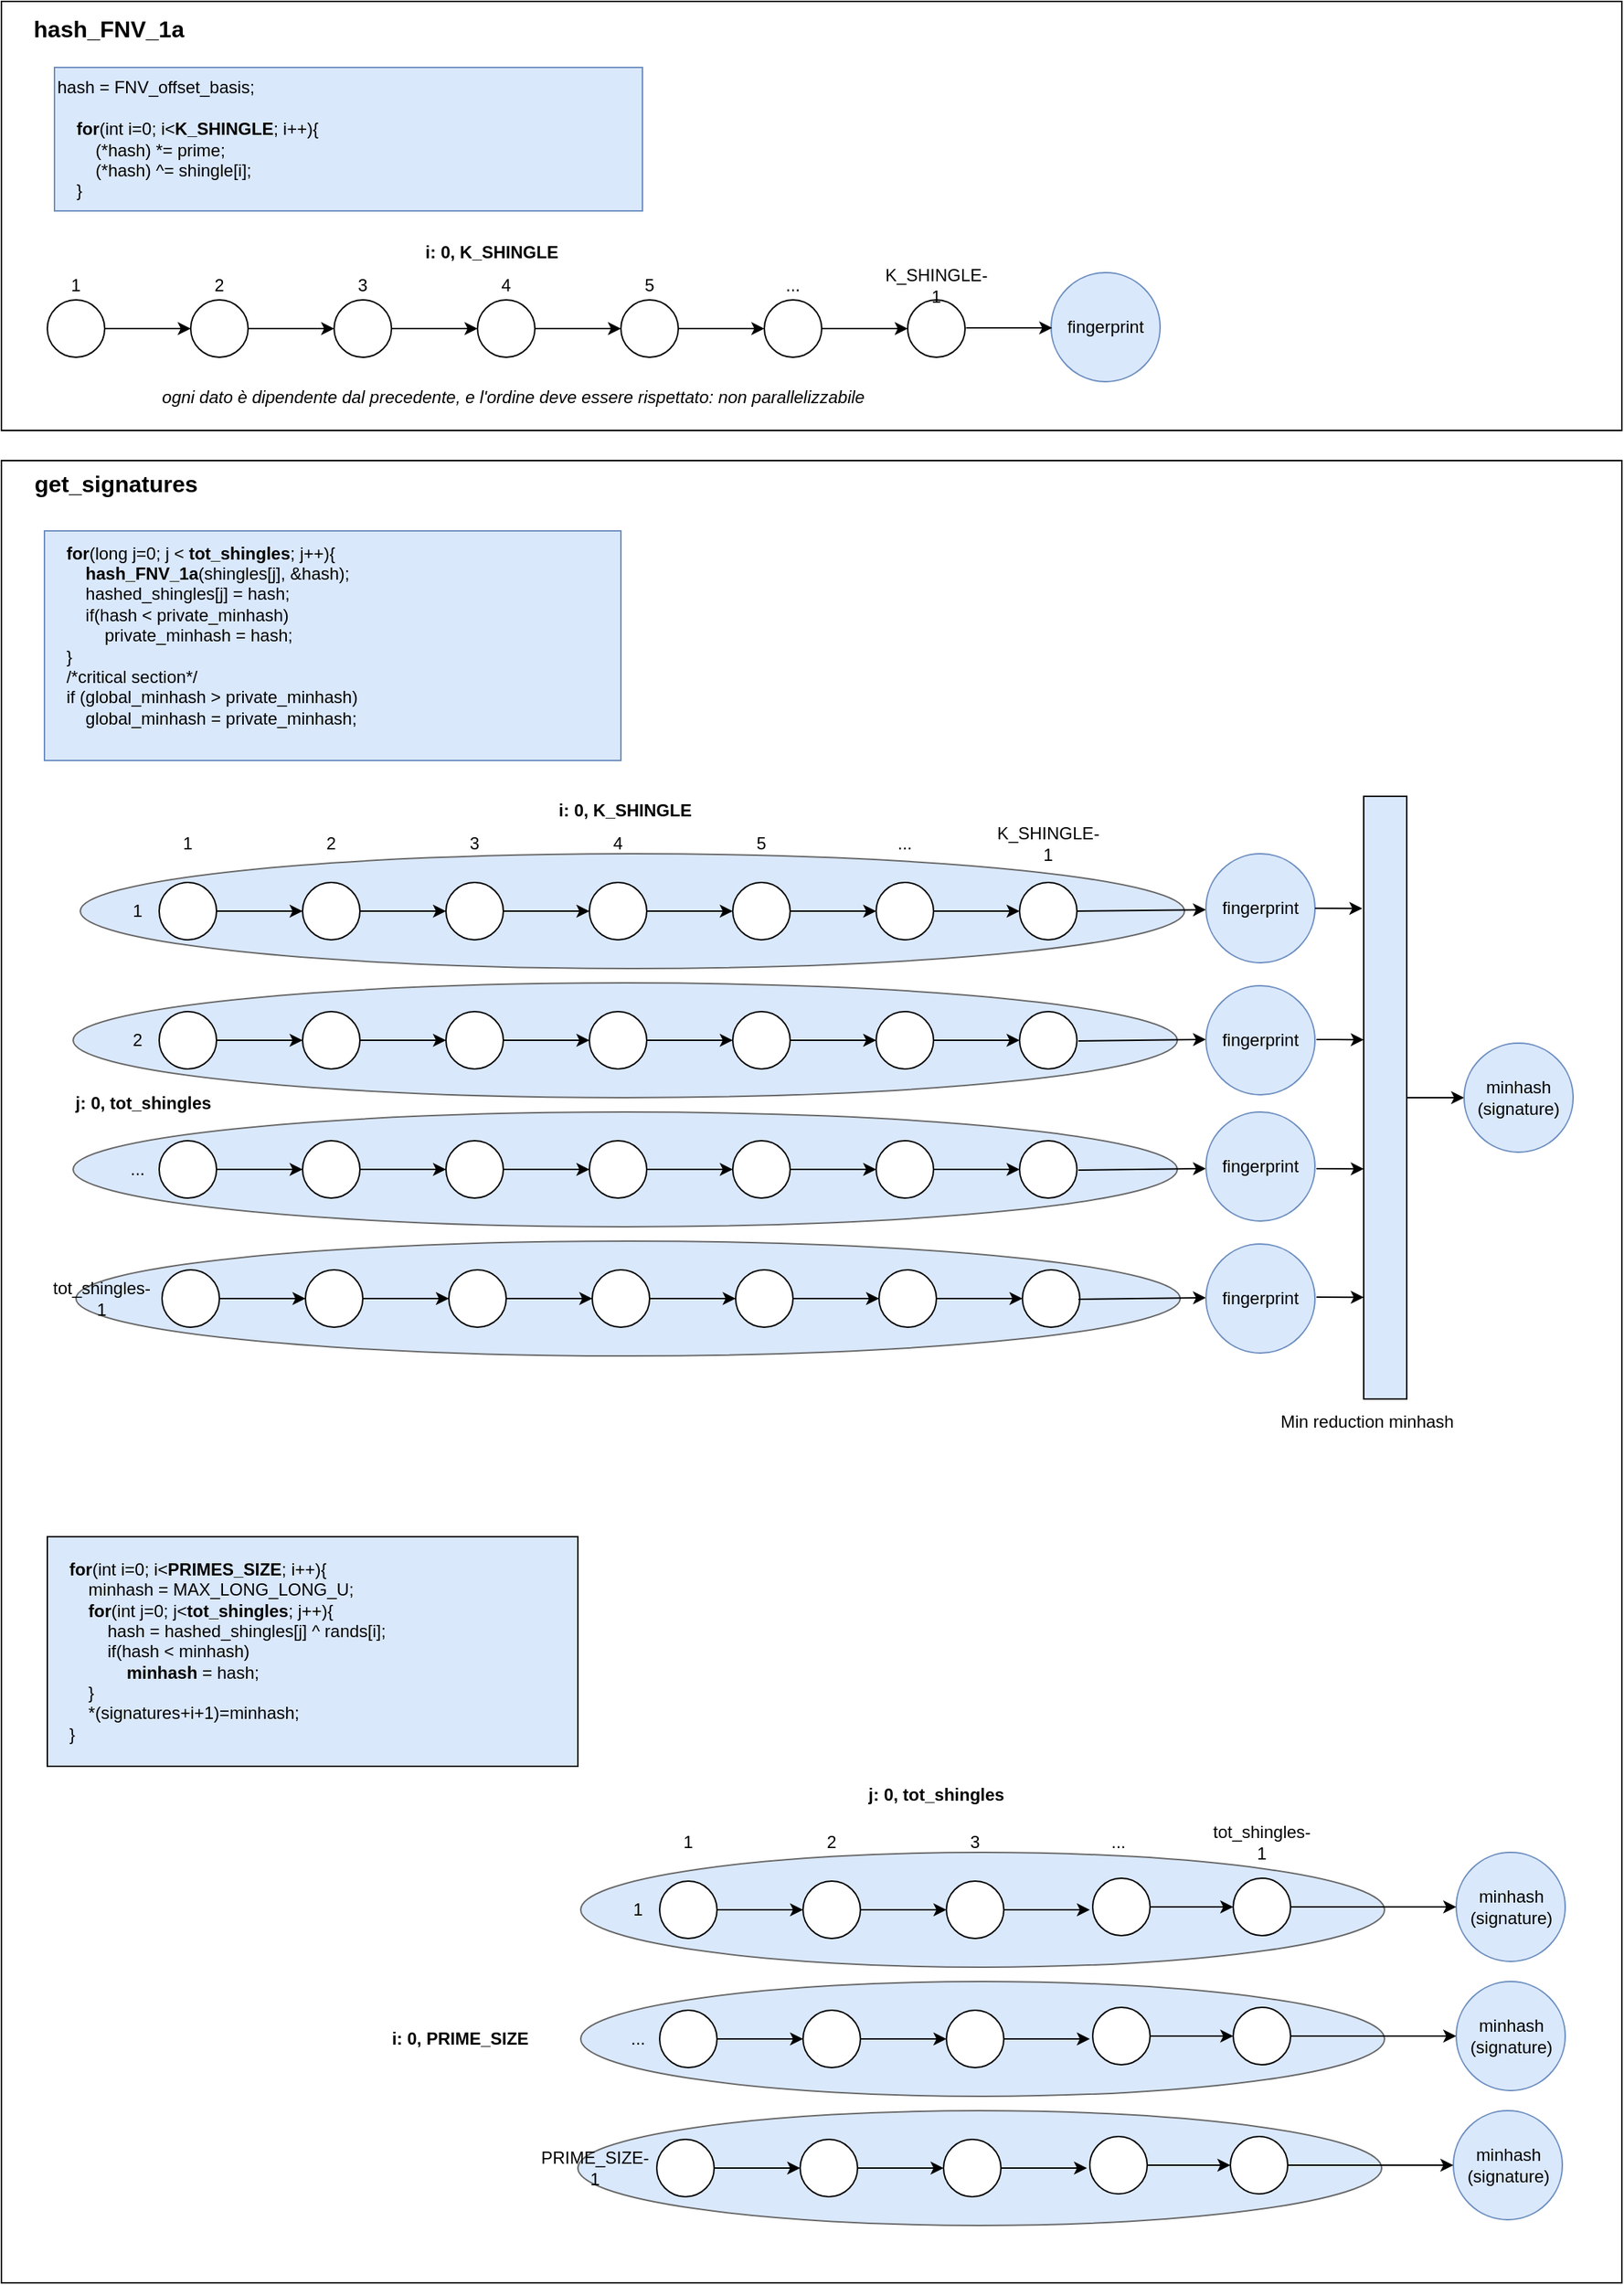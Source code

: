 <mxfile version="14.4.9" type="device"><diagram id="6B7_9XVgcYTmuRkZFwly" name="Page-1"><mxGraphModel dx="4063" dy="2884" grid="1" gridSize="10" guides="1" tooltips="1" connect="1" arrows="1" fold="1" page="1" pageScale="1" pageWidth="1169" pageHeight="827" math="0" shadow="0"><root><mxCell id="0"/><mxCell id="1" parent="0"/><mxCell id="zUakL1ykd0eLDqdjz8oe-7" value="" style="ellipse;whiteSpace=wrap;html=1;aspect=fixed;" parent="1" vertex="1"><mxGeometry x="292" y="-282" width="40" height="40" as="geometry"/></mxCell><mxCell id="zUakL1ykd0eLDqdjz8oe-8" value="" style="ellipse;whiteSpace=wrap;html=1;aspect=fixed;" parent="1" vertex="1"><mxGeometry x="192" y="-282" width="40" height="40" as="geometry"/></mxCell><mxCell id="zUakL1ykd0eLDqdjz8oe-9" value="" style="ellipse;whiteSpace=wrap;html=1;aspect=fixed;" parent="1" vertex="1"><mxGeometry x="92" y="-282" width="40" height="40" as="geometry"/></mxCell><mxCell id="zUakL1ykd0eLDqdjz8oe-11" value="" style="endArrow=classic;html=1;exitX=1;exitY=0.5;exitDx=0;exitDy=0;entryX=0;entryY=0.5;entryDx=0;entryDy=0;" parent="1" source="zUakL1ykd0eLDqdjz8oe-9" target="zUakL1ykd0eLDqdjz8oe-8" edge="1"><mxGeometry width="50" height="50" relative="1" as="geometry"><mxPoint x="482" y="-252" as="sourcePoint"/><mxPoint x="532" y="-302" as="targetPoint"/></mxGeometry></mxCell><mxCell id="zUakL1ykd0eLDqdjz8oe-12" value="" style="endArrow=classic;html=1;exitX=1;exitY=0.5;exitDx=0;exitDy=0;entryX=0;entryY=0.5;entryDx=0;entryDy=0;" parent="1" source="zUakL1ykd0eLDqdjz8oe-8" target="zUakL1ykd0eLDqdjz8oe-7" edge="1"><mxGeometry width="50" height="50" relative="1" as="geometry"><mxPoint x="482" y="-252" as="sourcePoint"/><mxPoint x="532" y="-302" as="targetPoint"/></mxGeometry></mxCell><mxCell id="zUakL1ykd0eLDqdjz8oe-13" value="" style="ellipse;whiteSpace=wrap;html=1;aspect=fixed;" parent="1" vertex="1"><mxGeometry x="492" y="-282" width="40" height="40" as="geometry"/></mxCell><mxCell id="zUakL1ykd0eLDqdjz8oe-14" value="" style="ellipse;whiteSpace=wrap;html=1;aspect=fixed;" parent="1" vertex="1"><mxGeometry x="392" y="-282" width="40" height="40" as="geometry"/></mxCell><mxCell id="zUakL1ykd0eLDqdjz8oe-15" value="" style="endArrow=classic;html=1;exitX=1;exitY=0.5;exitDx=0;exitDy=0;entryX=0;entryY=0.5;entryDx=0;entryDy=0;" parent="1" target="zUakL1ykd0eLDqdjz8oe-14" edge="1"><mxGeometry width="50" height="50" relative="1" as="geometry"><mxPoint x="332" y="-262" as="sourcePoint"/><mxPoint x="732" y="-302" as="targetPoint"/></mxGeometry></mxCell><mxCell id="zUakL1ykd0eLDqdjz8oe-16" value="" style="endArrow=classic;html=1;exitX=1;exitY=0.5;exitDx=0;exitDy=0;entryX=0;entryY=0.5;entryDx=0;entryDy=0;" parent="1" source="zUakL1ykd0eLDqdjz8oe-14" target="zUakL1ykd0eLDqdjz8oe-13" edge="1"><mxGeometry width="50" height="50" relative="1" as="geometry"><mxPoint x="682" y="-252" as="sourcePoint"/><mxPoint x="732" y="-302" as="targetPoint"/></mxGeometry></mxCell><mxCell id="zUakL1ykd0eLDqdjz8oe-17" value="" style="ellipse;whiteSpace=wrap;html=1;aspect=fixed;" parent="1" vertex="1"><mxGeometry x="692" y="-282" width="40" height="40" as="geometry"/></mxCell><mxCell id="zUakL1ykd0eLDqdjz8oe-18" value="" style="ellipse;whiteSpace=wrap;html=1;aspect=fixed;" parent="1" vertex="1"><mxGeometry x="592" y="-282" width="40" height="40" as="geometry"/></mxCell><mxCell id="zUakL1ykd0eLDqdjz8oe-19" value="" style="endArrow=classic;html=1;exitX=1;exitY=0.5;exitDx=0;exitDy=0;entryX=0;entryY=0.5;entryDx=0;entryDy=0;" parent="1" target="zUakL1ykd0eLDqdjz8oe-18" edge="1"><mxGeometry width="50" height="50" relative="1" as="geometry"><mxPoint x="532" y="-262" as="sourcePoint"/><mxPoint x="932" y="-302" as="targetPoint"/></mxGeometry></mxCell><mxCell id="zUakL1ykd0eLDqdjz8oe-20" value="" style="endArrow=classic;html=1;exitX=1;exitY=0.5;exitDx=0;exitDy=0;entryX=0;entryY=0.5;entryDx=0;entryDy=0;" parent="1" source="zUakL1ykd0eLDqdjz8oe-18" target="zUakL1ykd0eLDqdjz8oe-17" edge="1"><mxGeometry width="50" height="50" relative="1" as="geometry"><mxPoint x="882" y="-252" as="sourcePoint"/><mxPoint x="932" y="-302" as="targetPoint"/></mxGeometry></mxCell><mxCell id="zUakL1ykd0eLDqdjz8oe-21" value="i: 0, K_SHINGLE" style="text;html=1;strokeColor=none;fillColor=none;align=center;verticalAlign=middle;whiteSpace=wrap;rounded=0;fontStyle=1" parent="1" vertex="1"><mxGeometry x="312" y="-325" width="180" height="20" as="geometry"/></mxCell><mxCell id="zUakL1ykd0eLDqdjz8oe-22" value="1" style="text;html=1;strokeColor=none;fillColor=none;align=center;verticalAlign=middle;whiteSpace=wrap;rounded=0;" parent="1" vertex="1"><mxGeometry x="92" y="-302" width="40" height="20" as="geometry"/></mxCell><mxCell id="zUakL1ykd0eLDqdjz8oe-24" value="2" style="text;html=1;strokeColor=none;fillColor=none;align=center;verticalAlign=middle;whiteSpace=wrap;rounded=0;" parent="1" vertex="1"><mxGeometry x="192" y="-302" width="40" height="20" as="geometry"/></mxCell><mxCell id="zUakL1ykd0eLDqdjz8oe-25" value="3" style="text;html=1;strokeColor=none;fillColor=none;align=center;verticalAlign=middle;whiteSpace=wrap;rounded=0;" parent="1" vertex="1"><mxGeometry x="292" y="-302" width="40" height="20" as="geometry"/></mxCell><mxCell id="zUakL1ykd0eLDqdjz8oe-26" value="4" style="text;html=1;strokeColor=none;fillColor=none;align=center;verticalAlign=middle;whiteSpace=wrap;rounded=0;" parent="1" vertex="1"><mxGeometry x="392" y="-302" width="40" height="20" as="geometry"/></mxCell><mxCell id="zUakL1ykd0eLDqdjz8oe-27" value="5" style="text;html=1;strokeColor=none;fillColor=none;align=center;verticalAlign=middle;whiteSpace=wrap;rounded=0;" parent="1" vertex="1"><mxGeometry x="492" y="-302" width="40" height="20" as="geometry"/></mxCell><mxCell id="zUakL1ykd0eLDqdjz8oe-28" value="..." style="text;html=1;strokeColor=none;fillColor=none;align=center;verticalAlign=middle;whiteSpace=wrap;rounded=0;" parent="1" vertex="1"><mxGeometry x="592" y="-302" width="40" height="20" as="geometry"/></mxCell><mxCell id="zUakL1ykd0eLDqdjz8oe-29" value="K_SHINGLE-1" style="text;html=1;strokeColor=none;fillColor=none;align=center;verticalAlign=middle;whiteSpace=wrap;rounded=0;" parent="1" vertex="1"><mxGeometry x="692" y="-302" width="40" height="20" as="geometry"/></mxCell><mxCell id="zUakL1ykd0eLDqdjz8oe-31" value="&lt;font style=&quot;font-size: 16px;&quot;&gt;&lt;b style=&quot;font-size: 16px;&quot;&gt;hash_FNV_1a&lt;/b&gt;&lt;/font&gt;" style="text;html=1;strokeColor=none;fillColor=none;align=center;verticalAlign=middle;whiteSpace=wrap;rounded=0;fontSize=16;" parent="1" vertex="1"><mxGeometry x="115" y="-481" width="40" height="20" as="geometry"/></mxCell><mxCell id="zUakL1ykd0eLDqdjz8oe-32" value="&lt;div align=&quot;left&quot;&gt;hash = FNV_offset_basis;&lt;br&gt;&lt;/div&gt;&lt;div align=&quot;left&quot;&gt;&lt;br&gt;&lt;/div&gt;&lt;div align=&quot;left&quot;&gt;&amp;nbsp;&amp;nbsp;&amp;nbsp; &lt;b&gt;for&lt;/b&gt;(int i=0; i&amp;lt;&lt;b&gt;K_SHINGLE&lt;/b&gt;; i++){&lt;br&gt;&amp;nbsp;&amp;nbsp;&amp;nbsp;&amp;nbsp;&amp;nbsp;&amp;nbsp;&amp;nbsp; (*hash) *= prime;&lt;br&gt;&amp;nbsp;&amp;nbsp;&amp;nbsp;&amp;nbsp;&amp;nbsp;&amp;nbsp;&amp;nbsp; (*hash) ^= shingle[i];&lt;br&gt;&amp;nbsp;&amp;nbsp;&amp;nbsp; }&lt;/div&gt;" style="rounded=0;whiteSpace=wrap;html=1;align=left;fillColor=#dae8fc;strokeColor=#6c8ebf;" parent="1" vertex="1"><mxGeometry x="97" y="-444" width="410" height="100" as="geometry"/></mxCell><mxCell id="zUakL1ykd0eLDqdjz8oe-35" value="&lt;i&gt;ogni dato è dipendente dal precedente, e l'ordine deve essere rispettato: non parallelizzabile&lt;/i&gt;" style="text;html=1;strokeColor=none;fillColor=none;align=center;verticalAlign=middle;whiteSpace=wrap;rounded=0;" parent="1" vertex="1"><mxGeometry x="102" y="-224" width="630" height="20" as="geometry"/></mxCell><mxCell id="zUakL1ykd0eLDqdjz8oe-36" value="&lt;div&gt;&amp;nbsp;&amp;nbsp;&amp;nbsp; &lt;b&gt;for&lt;/b&gt;(long j=0; j &amp;lt; &lt;b&gt;tot_shingles&lt;/b&gt;; j++){&lt;br&gt;&amp;nbsp;&amp;nbsp;&amp;nbsp;&amp;nbsp;&amp;nbsp;&amp;nbsp;&amp;nbsp; &lt;b&gt;hash_FNV_1a&lt;/b&gt;(shingles[j], &amp;amp;hash);&lt;br&gt;&amp;nbsp;&amp;nbsp;&amp;nbsp;&amp;nbsp;&amp;nbsp;&amp;nbsp;&amp;nbsp; hashed_shingles[j] = hash;&lt;br&gt;&amp;nbsp;&amp;nbsp;&amp;nbsp;&amp;nbsp;&amp;nbsp;&amp;nbsp;&amp;nbsp; if(hash &amp;lt; private_minhash)&lt;br&gt;&amp;nbsp;&amp;nbsp;&amp;nbsp;&amp;nbsp;&amp;nbsp;&amp;nbsp;&amp;nbsp;&amp;nbsp;&amp;nbsp;&amp;nbsp;&amp;nbsp; private_minhash = hash;&lt;br&gt;&amp;nbsp;&amp;nbsp;&amp;nbsp; }&lt;br&gt;&amp;nbsp;&amp;nbsp;&amp;nbsp; /*critical section*/&lt;br&gt;&lt;/div&gt;&lt;div&gt;&amp;nbsp;&amp;nbsp;&amp;nbsp; if (global_minhash &amp;gt; private_minhash)&lt;br&gt;&amp;nbsp;&amp;nbsp;&amp;nbsp;&amp;nbsp;&amp;nbsp;&amp;nbsp;&amp;nbsp; global_minhash = private_minhash;&lt;/div&gt;&lt;div&gt;&lt;br&gt;&lt;/div&gt;" style="rounded=0;whiteSpace=wrap;html=1;align=left;fillColor=#dae8fc;strokeColor=#6c8ebf;" parent="1" vertex="1"><mxGeometry x="90" y="-121" width="402" height="160" as="geometry"/></mxCell><mxCell id="zUakL1ykd0eLDqdjz8oe-50" value="i: 0, K_SHINGLE" style="text;html=1;strokeColor=none;fillColor=none;align=center;verticalAlign=middle;whiteSpace=wrap;rounded=0;fontStyle=1" parent="1" vertex="1"><mxGeometry x="405" y="64" width="180" height="20" as="geometry"/></mxCell><mxCell id="zUakL1ykd0eLDqdjz8oe-51" value="1" style="text;html=1;strokeColor=none;fillColor=none;align=center;verticalAlign=middle;whiteSpace=wrap;rounded=0;" parent="1" vertex="1"><mxGeometry x="170" y="87" width="40" height="20" as="geometry"/></mxCell><mxCell id="zUakL1ykd0eLDqdjz8oe-52" value="2" style="text;html=1;strokeColor=none;fillColor=none;align=center;verticalAlign=middle;whiteSpace=wrap;rounded=0;" parent="1" vertex="1"><mxGeometry x="270" y="87" width="40" height="20" as="geometry"/></mxCell><mxCell id="zUakL1ykd0eLDqdjz8oe-53" value="3" style="text;html=1;strokeColor=none;fillColor=none;align=center;verticalAlign=middle;whiteSpace=wrap;rounded=0;" parent="1" vertex="1"><mxGeometry x="370" y="87" width="40" height="20" as="geometry"/></mxCell><mxCell id="zUakL1ykd0eLDqdjz8oe-54" value="4" style="text;html=1;strokeColor=none;fillColor=none;align=center;verticalAlign=middle;whiteSpace=wrap;rounded=0;" parent="1" vertex="1"><mxGeometry x="470" y="87" width="40" height="20" as="geometry"/></mxCell><mxCell id="zUakL1ykd0eLDqdjz8oe-55" value="5" style="text;html=1;strokeColor=none;fillColor=none;align=center;verticalAlign=middle;whiteSpace=wrap;rounded=0;" parent="1" vertex="1"><mxGeometry x="570" y="87" width="40" height="20" as="geometry"/></mxCell><mxCell id="zUakL1ykd0eLDqdjz8oe-56" value="..." style="text;html=1;strokeColor=none;fillColor=none;align=center;verticalAlign=middle;whiteSpace=wrap;rounded=0;" parent="1" vertex="1"><mxGeometry x="670" y="87" width="40" height="20" as="geometry"/></mxCell><mxCell id="zUakL1ykd0eLDqdjz8oe-57" value="K_SHINGLE-1" style="text;html=1;strokeColor=none;fillColor=none;align=center;verticalAlign=middle;whiteSpace=wrap;rounded=0;" parent="1" vertex="1"><mxGeometry x="770" y="87" width="40" height="20" as="geometry"/></mxCell><mxCell id="zUakL1ykd0eLDqdjz8oe-103" value="" style="ellipse;whiteSpace=wrap;html=1;align=left;strokeColor=#666666;fontColor=#333333;fillColor=#DAE8FC;" parent="1" vertex="1"><mxGeometry x="110" y="194" width="770" height="80" as="geometry"/></mxCell><mxCell id="zUakL1ykd0eLDqdjz8oe-104" value="2" style="text;html=1;strokeColor=none;fillColor=none;align=center;verticalAlign=middle;whiteSpace=wrap;rounded=0;" parent="1" vertex="1"><mxGeometry x="135" y="224" width="40" height="20" as="geometry"/></mxCell><mxCell id="zUakL1ykd0eLDqdjz8oe-105" value="" style="ellipse;whiteSpace=wrap;html=1;aspect=fixed;" parent="1" vertex="1"><mxGeometry x="370" y="214" width="40" height="40" as="geometry"/></mxCell><mxCell id="zUakL1ykd0eLDqdjz8oe-106" value="" style="ellipse;whiteSpace=wrap;html=1;aspect=fixed;" parent="1" vertex="1"><mxGeometry x="270" y="214" width="40" height="40" as="geometry"/></mxCell><mxCell id="zUakL1ykd0eLDqdjz8oe-107" value="" style="ellipse;whiteSpace=wrap;html=1;aspect=fixed;" parent="1" vertex="1"><mxGeometry x="170" y="214" width="40" height="40" as="geometry"/></mxCell><mxCell id="zUakL1ykd0eLDqdjz8oe-108" value="" style="endArrow=classic;html=1;exitX=1;exitY=0.5;exitDx=0;exitDy=0;entryX=0;entryY=0.5;entryDx=0;entryDy=0;" parent="1" source="zUakL1ykd0eLDqdjz8oe-107" target="zUakL1ykd0eLDqdjz8oe-106" edge="1"><mxGeometry width="50" height="50" relative="1" as="geometry"><mxPoint x="560" y="244" as="sourcePoint"/><mxPoint x="610" y="194" as="targetPoint"/></mxGeometry></mxCell><mxCell id="zUakL1ykd0eLDqdjz8oe-109" value="" style="endArrow=classic;html=1;exitX=1;exitY=0.5;exitDx=0;exitDy=0;entryX=0;entryY=0.5;entryDx=0;entryDy=0;" parent="1" source="zUakL1ykd0eLDqdjz8oe-106" target="zUakL1ykd0eLDqdjz8oe-105" edge="1"><mxGeometry width="50" height="50" relative="1" as="geometry"><mxPoint x="560" y="244" as="sourcePoint"/><mxPoint x="610" y="194" as="targetPoint"/></mxGeometry></mxCell><mxCell id="zUakL1ykd0eLDqdjz8oe-110" value="" style="ellipse;whiteSpace=wrap;html=1;aspect=fixed;" parent="1" vertex="1"><mxGeometry x="570" y="214" width="40" height="40" as="geometry"/></mxCell><mxCell id="zUakL1ykd0eLDqdjz8oe-111" value="" style="ellipse;whiteSpace=wrap;html=1;aspect=fixed;" parent="1" vertex="1"><mxGeometry x="470" y="214" width="40" height="40" as="geometry"/></mxCell><mxCell id="zUakL1ykd0eLDqdjz8oe-112" value="" style="endArrow=classic;html=1;exitX=1;exitY=0.5;exitDx=0;exitDy=0;entryX=0;entryY=0.5;entryDx=0;entryDy=0;" parent="1" target="zUakL1ykd0eLDqdjz8oe-111" edge="1"><mxGeometry width="50" height="50" relative="1" as="geometry"><mxPoint x="410" y="234" as="sourcePoint"/><mxPoint x="810" y="194" as="targetPoint"/></mxGeometry></mxCell><mxCell id="zUakL1ykd0eLDqdjz8oe-113" value="" style="endArrow=classic;html=1;exitX=1;exitY=0.5;exitDx=0;exitDy=0;entryX=0;entryY=0.5;entryDx=0;entryDy=0;" parent="1" source="zUakL1ykd0eLDqdjz8oe-111" target="zUakL1ykd0eLDqdjz8oe-110" edge="1"><mxGeometry width="50" height="50" relative="1" as="geometry"><mxPoint x="760" y="244" as="sourcePoint"/><mxPoint x="810" y="194" as="targetPoint"/></mxGeometry></mxCell><mxCell id="zUakL1ykd0eLDqdjz8oe-114" value="" style="ellipse;whiteSpace=wrap;html=1;aspect=fixed;" parent="1" vertex="1"><mxGeometry x="770" y="214" width="40" height="40" as="geometry"/></mxCell><mxCell id="zUakL1ykd0eLDqdjz8oe-115" value="" style="ellipse;whiteSpace=wrap;html=1;aspect=fixed;" parent="1" vertex="1"><mxGeometry x="670" y="214" width="40" height="40" as="geometry"/></mxCell><mxCell id="zUakL1ykd0eLDqdjz8oe-116" value="" style="endArrow=classic;html=1;exitX=1;exitY=0.5;exitDx=0;exitDy=0;entryX=0;entryY=0.5;entryDx=0;entryDy=0;" parent="1" target="zUakL1ykd0eLDqdjz8oe-115" edge="1"><mxGeometry width="50" height="50" relative="1" as="geometry"><mxPoint x="610" y="234" as="sourcePoint"/><mxPoint x="1010" y="194" as="targetPoint"/></mxGeometry></mxCell><mxCell id="zUakL1ykd0eLDqdjz8oe-117" value="" style="endArrow=classic;html=1;exitX=1;exitY=0.5;exitDx=0;exitDy=0;entryX=0;entryY=0.5;entryDx=0;entryDy=0;" parent="1" source="zUakL1ykd0eLDqdjz8oe-115" target="zUakL1ykd0eLDqdjz8oe-114" edge="1"><mxGeometry width="50" height="50" relative="1" as="geometry"><mxPoint x="960" y="244" as="sourcePoint"/><mxPoint x="1010" y="194" as="targetPoint"/></mxGeometry></mxCell><mxCell id="zUakL1ykd0eLDqdjz8oe-118" value="" style="ellipse;whiteSpace=wrap;html=1;align=left;strokeColor=#666666;fontColor=#333333;fillColor=#DAE8FC;" parent="1" vertex="1"><mxGeometry x="115" y="104" width="770" height="80" as="geometry"/></mxCell><mxCell id="zUakL1ykd0eLDqdjz8oe-119" value="1" style="text;html=1;strokeColor=none;fillColor=none;align=center;verticalAlign=middle;whiteSpace=wrap;rounded=0;" parent="1" vertex="1"><mxGeometry x="135" y="134" width="40" height="20" as="geometry"/></mxCell><mxCell id="zUakL1ykd0eLDqdjz8oe-120" value="" style="ellipse;whiteSpace=wrap;html=1;aspect=fixed;" parent="1" vertex="1"><mxGeometry x="370" y="124" width="40" height="40" as="geometry"/></mxCell><mxCell id="zUakL1ykd0eLDqdjz8oe-121" value="" style="ellipse;whiteSpace=wrap;html=1;aspect=fixed;" parent="1" vertex="1"><mxGeometry x="270" y="124" width="40" height="40" as="geometry"/></mxCell><mxCell id="zUakL1ykd0eLDqdjz8oe-122" value="" style="ellipse;whiteSpace=wrap;html=1;aspect=fixed;" parent="1" vertex="1"><mxGeometry x="170" y="124" width="40" height="40" as="geometry"/></mxCell><mxCell id="zUakL1ykd0eLDqdjz8oe-123" value="" style="endArrow=classic;html=1;exitX=1;exitY=0.5;exitDx=0;exitDy=0;entryX=0;entryY=0.5;entryDx=0;entryDy=0;" parent="1" source="zUakL1ykd0eLDqdjz8oe-122" target="zUakL1ykd0eLDqdjz8oe-121" edge="1"><mxGeometry width="50" height="50" relative="1" as="geometry"><mxPoint x="560" y="154" as="sourcePoint"/><mxPoint x="610" y="104" as="targetPoint"/></mxGeometry></mxCell><mxCell id="zUakL1ykd0eLDqdjz8oe-124" value="" style="endArrow=classic;html=1;exitX=1;exitY=0.5;exitDx=0;exitDy=0;entryX=0;entryY=0.5;entryDx=0;entryDy=0;" parent="1" source="zUakL1ykd0eLDqdjz8oe-121" target="zUakL1ykd0eLDqdjz8oe-120" edge="1"><mxGeometry width="50" height="50" relative="1" as="geometry"><mxPoint x="560" y="154" as="sourcePoint"/><mxPoint x="610" y="104" as="targetPoint"/></mxGeometry></mxCell><mxCell id="zUakL1ykd0eLDqdjz8oe-125" value="" style="ellipse;whiteSpace=wrap;html=1;aspect=fixed;" parent="1" vertex="1"><mxGeometry x="570" y="124" width="40" height="40" as="geometry"/></mxCell><mxCell id="zUakL1ykd0eLDqdjz8oe-126" value="" style="ellipse;whiteSpace=wrap;html=1;aspect=fixed;" parent="1" vertex="1"><mxGeometry x="470" y="124" width="40" height="40" as="geometry"/></mxCell><mxCell id="zUakL1ykd0eLDqdjz8oe-127" value="" style="endArrow=classic;html=1;exitX=1;exitY=0.5;exitDx=0;exitDy=0;entryX=0;entryY=0.5;entryDx=0;entryDy=0;" parent="1" target="zUakL1ykd0eLDqdjz8oe-126" edge="1"><mxGeometry width="50" height="50" relative="1" as="geometry"><mxPoint x="410" y="144" as="sourcePoint"/><mxPoint x="810" y="104" as="targetPoint"/></mxGeometry></mxCell><mxCell id="zUakL1ykd0eLDqdjz8oe-128" value="" style="endArrow=classic;html=1;exitX=1;exitY=0.5;exitDx=0;exitDy=0;entryX=0;entryY=0.5;entryDx=0;entryDy=0;" parent="1" source="zUakL1ykd0eLDqdjz8oe-126" target="zUakL1ykd0eLDqdjz8oe-125" edge="1"><mxGeometry width="50" height="50" relative="1" as="geometry"><mxPoint x="760" y="154" as="sourcePoint"/><mxPoint x="810" y="104" as="targetPoint"/></mxGeometry></mxCell><mxCell id="zUakL1ykd0eLDqdjz8oe-129" value="" style="ellipse;whiteSpace=wrap;html=1;aspect=fixed;" parent="1" vertex="1"><mxGeometry x="770" y="124" width="40" height="40" as="geometry"/></mxCell><mxCell id="zUakL1ykd0eLDqdjz8oe-130" value="" style="ellipse;whiteSpace=wrap;html=1;aspect=fixed;" parent="1" vertex="1"><mxGeometry x="670" y="124" width="40" height="40" as="geometry"/></mxCell><mxCell id="zUakL1ykd0eLDqdjz8oe-131" value="" style="endArrow=classic;html=1;exitX=1;exitY=0.5;exitDx=0;exitDy=0;entryX=0;entryY=0.5;entryDx=0;entryDy=0;" parent="1" target="zUakL1ykd0eLDqdjz8oe-130" edge="1"><mxGeometry width="50" height="50" relative="1" as="geometry"><mxPoint x="610" y="144" as="sourcePoint"/><mxPoint x="1010" y="104" as="targetPoint"/></mxGeometry></mxCell><mxCell id="zUakL1ykd0eLDqdjz8oe-132" value="" style="endArrow=classic;html=1;exitX=1;exitY=0.5;exitDx=0;exitDy=0;entryX=0;entryY=0.5;entryDx=0;entryDy=0;" parent="1" source="zUakL1ykd0eLDqdjz8oe-130" target="zUakL1ykd0eLDqdjz8oe-129" edge="1"><mxGeometry width="50" height="50" relative="1" as="geometry"><mxPoint x="960" y="154" as="sourcePoint"/><mxPoint x="1010" y="104" as="targetPoint"/></mxGeometry></mxCell><mxCell id="zUakL1ykd0eLDqdjz8oe-133" value="" style="ellipse;whiteSpace=wrap;html=1;align=left;strokeColor=#666666;fontColor=#333333;fillColor=#DAE8FC;" parent="1" vertex="1"><mxGeometry x="110" y="284" width="770" height="80" as="geometry"/></mxCell><mxCell id="zUakL1ykd0eLDqdjz8oe-134" value="..." style="text;html=1;strokeColor=none;fillColor=none;align=center;verticalAlign=middle;whiteSpace=wrap;rounded=0;" parent="1" vertex="1"><mxGeometry x="135" y="314" width="40" height="20" as="geometry"/></mxCell><mxCell id="zUakL1ykd0eLDqdjz8oe-135" value="" style="ellipse;whiteSpace=wrap;html=1;aspect=fixed;" parent="1" vertex="1"><mxGeometry x="370" y="304" width="40" height="40" as="geometry"/></mxCell><mxCell id="zUakL1ykd0eLDqdjz8oe-136" value="" style="ellipse;whiteSpace=wrap;html=1;aspect=fixed;" parent="1" vertex="1"><mxGeometry x="270" y="304" width="40" height="40" as="geometry"/></mxCell><mxCell id="zUakL1ykd0eLDqdjz8oe-137" value="" style="ellipse;whiteSpace=wrap;html=1;aspect=fixed;" parent="1" vertex="1"><mxGeometry x="170" y="304" width="40" height="40" as="geometry"/></mxCell><mxCell id="zUakL1ykd0eLDqdjz8oe-138" value="" style="endArrow=classic;html=1;exitX=1;exitY=0.5;exitDx=0;exitDy=0;entryX=0;entryY=0.5;entryDx=0;entryDy=0;" parent="1" source="zUakL1ykd0eLDqdjz8oe-137" target="zUakL1ykd0eLDqdjz8oe-136" edge="1"><mxGeometry width="50" height="50" relative="1" as="geometry"><mxPoint x="560" y="334" as="sourcePoint"/><mxPoint x="610" y="284" as="targetPoint"/></mxGeometry></mxCell><mxCell id="zUakL1ykd0eLDqdjz8oe-139" value="" style="endArrow=classic;html=1;exitX=1;exitY=0.5;exitDx=0;exitDy=0;entryX=0;entryY=0.5;entryDx=0;entryDy=0;" parent="1" source="zUakL1ykd0eLDqdjz8oe-136" target="zUakL1ykd0eLDqdjz8oe-135" edge="1"><mxGeometry width="50" height="50" relative="1" as="geometry"><mxPoint x="560" y="334" as="sourcePoint"/><mxPoint x="610" y="284" as="targetPoint"/></mxGeometry></mxCell><mxCell id="zUakL1ykd0eLDqdjz8oe-140" value="" style="ellipse;whiteSpace=wrap;html=1;aspect=fixed;" parent="1" vertex="1"><mxGeometry x="570" y="304" width="40" height="40" as="geometry"/></mxCell><mxCell id="zUakL1ykd0eLDqdjz8oe-141" value="" style="ellipse;whiteSpace=wrap;html=1;aspect=fixed;" parent="1" vertex="1"><mxGeometry x="470" y="304" width="40" height="40" as="geometry"/></mxCell><mxCell id="zUakL1ykd0eLDqdjz8oe-142" value="" style="endArrow=classic;html=1;exitX=1;exitY=0.5;exitDx=0;exitDy=0;entryX=0;entryY=0.5;entryDx=0;entryDy=0;" parent="1" target="zUakL1ykd0eLDqdjz8oe-141" edge="1"><mxGeometry width="50" height="50" relative="1" as="geometry"><mxPoint x="410" y="324" as="sourcePoint"/><mxPoint x="810" y="284" as="targetPoint"/></mxGeometry></mxCell><mxCell id="zUakL1ykd0eLDqdjz8oe-143" value="" style="endArrow=classic;html=1;exitX=1;exitY=0.5;exitDx=0;exitDy=0;entryX=0;entryY=0.5;entryDx=0;entryDy=0;" parent="1" source="zUakL1ykd0eLDqdjz8oe-141" target="zUakL1ykd0eLDqdjz8oe-140" edge="1"><mxGeometry width="50" height="50" relative="1" as="geometry"><mxPoint x="760" y="334" as="sourcePoint"/><mxPoint x="810" y="284" as="targetPoint"/></mxGeometry></mxCell><mxCell id="zUakL1ykd0eLDqdjz8oe-144" value="" style="ellipse;whiteSpace=wrap;html=1;aspect=fixed;" parent="1" vertex="1"><mxGeometry x="770" y="304" width="40" height="40" as="geometry"/></mxCell><mxCell id="zUakL1ykd0eLDqdjz8oe-145" value="" style="ellipse;whiteSpace=wrap;html=1;aspect=fixed;" parent="1" vertex="1"><mxGeometry x="670" y="304" width="40" height="40" as="geometry"/></mxCell><mxCell id="zUakL1ykd0eLDqdjz8oe-146" value="" style="endArrow=classic;html=1;exitX=1;exitY=0.5;exitDx=0;exitDy=0;entryX=0;entryY=0.5;entryDx=0;entryDy=0;" parent="1" target="zUakL1ykd0eLDqdjz8oe-145" edge="1"><mxGeometry width="50" height="50" relative="1" as="geometry"><mxPoint x="610" y="324" as="sourcePoint"/><mxPoint x="1010" y="284" as="targetPoint"/></mxGeometry></mxCell><mxCell id="zUakL1ykd0eLDqdjz8oe-147" value="" style="endArrow=classic;html=1;exitX=1;exitY=0.5;exitDx=0;exitDy=0;entryX=0;entryY=0.5;entryDx=0;entryDy=0;" parent="1" source="zUakL1ykd0eLDqdjz8oe-145" target="zUakL1ykd0eLDqdjz8oe-144" edge="1"><mxGeometry width="50" height="50" relative="1" as="geometry"><mxPoint x="960" y="334" as="sourcePoint"/><mxPoint x="1010" y="284" as="targetPoint"/></mxGeometry></mxCell><mxCell id="zUakL1ykd0eLDqdjz8oe-148" value="" style="ellipse;whiteSpace=wrap;html=1;align=left;strokeColor=#666666;fontColor=#333333;fillColor=#DAE8FC;" parent="1" vertex="1"><mxGeometry x="112" y="374" width="770" height="80" as="geometry"/></mxCell><mxCell id="zUakL1ykd0eLDqdjz8oe-149" value="tot_shingles-1" style="text;html=1;strokeColor=none;fillColor=none;align=center;verticalAlign=middle;whiteSpace=wrap;rounded=0;" parent="1" vertex="1"><mxGeometry x="110" y="404" width="40" height="20" as="geometry"/></mxCell><mxCell id="zUakL1ykd0eLDqdjz8oe-150" value="" style="ellipse;whiteSpace=wrap;html=1;aspect=fixed;" parent="1" vertex="1"><mxGeometry x="372" y="394" width="40" height="40" as="geometry"/></mxCell><mxCell id="zUakL1ykd0eLDqdjz8oe-151" value="" style="ellipse;whiteSpace=wrap;html=1;aspect=fixed;" parent="1" vertex="1"><mxGeometry x="272" y="394" width="40" height="40" as="geometry"/></mxCell><mxCell id="zUakL1ykd0eLDqdjz8oe-152" value="" style="ellipse;whiteSpace=wrap;html=1;aspect=fixed;" parent="1" vertex="1"><mxGeometry x="172" y="394" width="40" height="40" as="geometry"/></mxCell><mxCell id="zUakL1ykd0eLDqdjz8oe-153" value="" style="endArrow=classic;html=1;exitX=1;exitY=0.5;exitDx=0;exitDy=0;entryX=0;entryY=0.5;entryDx=0;entryDy=0;" parent="1" source="zUakL1ykd0eLDqdjz8oe-152" target="zUakL1ykd0eLDqdjz8oe-151" edge="1"><mxGeometry width="50" height="50" relative="1" as="geometry"><mxPoint x="562" y="424" as="sourcePoint"/><mxPoint x="612" y="374" as="targetPoint"/></mxGeometry></mxCell><mxCell id="zUakL1ykd0eLDqdjz8oe-154" value="" style="endArrow=classic;html=1;exitX=1;exitY=0.5;exitDx=0;exitDy=0;entryX=0;entryY=0.5;entryDx=0;entryDy=0;" parent="1" source="zUakL1ykd0eLDqdjz8oe-151" target="zUakL1ykd0eLDqdjz8oe-150" edge="1"><mxGeometry width="50" height="50" relative="1" as="geometry"><mxPoint x="562" y="424" as="sourcePoint"/><mxPoint x="612" y="374" as="targetPoint"/></mxGeometry></mxCell><mxCell id="zUakL1ykd0eLDqdjz8oe-155" value="" style="ellipse;whiteSpace=wrap;html=1;aspect=fixed;" parent="1" vertex="1"><mxGeometry x="572" y="394" width="40" height="40" as="geometry"/></mxCell><mxCell id="zUakL1ykd0eLDqdjz8oe-156" value="" style="ellipse;whiteSpace=wrap;html=1;aspect=fixed;" parent="1" vertex="1"><mxGeometry x="472" y="394" width="40" height="40" as="geometry"/></mxCell><mxCell id="zUakL1ykd0eLDqdjz8oe-157" value="" style="endArrow=classic;html=1;exitX=1;exitY=0.5;exitDx=0;exitDy=0;entryX=0;entryY=0.5;entryDx=0;entryDy=0;" parent="1" target="zUakL1ykd0eLDqdjz8oe-156" edge="1"><mxGeometry width="50" height="50" relative="1" as="geometry"><mxPoint x="412" y="414" as="sourcePoint"/><mxPoint x="812" y="374" as="targetPoint"/></mxGeometry></mxCell><mxCell id="zUakL1ykd0eLDqdjz8oe-158" value="" style="endArrow=classic;html=1;exitX=1;exitY=0.5;exitDx=0;exitDy=0;entryX=0;entryY=0.5;entryDx=0;entryDy=0;" parent="1" source="zUakL1ykd0eLDqdjz8oe-156" target="zUakL1ykd0eLDqdjz8oe-155" edge="1"><mxGeometry width="50" height="50" relative="1" as="geometry"><mxPoint x="762" y="424" as="sourcePoint"/><mxPoint x="812" y="374" as="targetPoint"/></mxGeometry></mxCell><mxCell id="zUakL1ykd0eLDqdjz8oe-159" value="" style="ellipse;whiteSpace=wrap;html=1;aspect=fixed;" parent="1" vertex="1"><mxGeometry x="772" y="394" width="40" height="40" as="geometry"/></mxCell><mxCell id="zUakL1ykd0eLDqdjz8oe-160" value="" style="ellipse;whiteSpace=wrap;html=1;aspect=fixed;" parent="1" vertex="1"><mxGeometry x="672" y="394" width="40" height="40" as="geometry"/></mxCell><mxCell id="zUakL1ykd0eLDqdjz8oe-161" value="" style="endArrow=classic;html=1;exitX=1;exitY=0.5;exitDx=0;exitDy=0;entryX=0;entryY=0.5;entryDx=0;entryDy=0;" parent="1" target="zUakL1ykd0eLDqdjz8oe-160" edge="1"><mxGeometry width="50" height="50" relative="1" as="geometry"><mxPoint x="612" y="414" as="sourcePoint"/><mxPoint x="1012" y="374" as="targetPoint"/></mxGeometry></mxCell><mxCell id="zUakL1ykd0eLDqdjz8oe-162" value="" style="endArrow=classic;html=1;exitX=1;exitY=0.5;exitDx=0;exitDy=0;entryX=0;entryY=0.5;entryDx=0;entryDy=0;" parent="1" source="zUakL1ykd0eLDqdjz8oe-160" target="zUakL1ykd0eLDqdjz8oe-159" edge="1"><mxGeometry width="50" height="50" relative="1" as="geometry"><mxPoint x="962" y="424" as="sourcePoint"/><mxPoint x="1012" y="374" as="targetPoint"/></mxGeometry></mxCell><mxCell id="zUakL1ykd0eLDqdjz8oe-163" value="" style="rounded=0;whiteSpace=wrap;html=1;fillColor=#DAE8FC;align=left;" parent="1" vertex="1"><mxGeometry x="1010" y="64" width="30" height="420" as="geometry"/></mxCell><mxCell id="zUakL1ykd0eLDqdjz8oe-164" value="Min reduction minhash" style="text;html=1;strokeColor=none;fillColor=none;align=center;verticalAlign=middle;whiteSpace=wrap;rounded=0;" parent="1" vertex="1"><mxGeometry x="940" y="490" width="145" height="20" as="geometry"/></mxCell><mxCell id="zUakL1ykd0eLDqdjz8oe-165" value="" style="endArrow=classic;html=1;exitX=1;exitY=0.5;exitDx=0;exitDy=0;" parent="1" source="zUakL1ykd0eLDqdjz8oe-129" edge="1"><mxGeometry width="50" height="50" relative="1" as="geometry"><mxPoint x="510" y="324" as="sourcePoint"/><mxPoint x="900" y="143" as="targetPoint"/></mxGeometry></mxCell><mxCell id="zUakL1ykd0eLDqdjz8oe-166" value="" style="endArrow=classic;html=1;exitX=1;exitY=0.5;exitDx=0;exitDy=0;entryX=-0.033;entryY=0.164;entryDx=0;entryDy=0;entryPerimeter=0;" parent="1" edge="1"><mxGeometry width="50" height="50" relative="1" as="geometry"><mxPoint x="810.99" y="234.56" as="sourcePoint"/><mxPoint x="900.0" y="233.44" as="targetPoint"/></mxGeometry></mxCell><mxCell id="zUakL1ykd0eLDqdjz8oe-167" value="" style="endArrow=classic;html=1;exitX=1;exitY=0.5;exitDx=0;exitDy=0;entryX=-0.033;entryY=0.164;entryDx=0;entryDy=0;entryPerimeter=0;" parent="1" edge="1"><mxGeometry width="50" height="50" relative="1" as="geometry"><mxPoint x="810.99" y="324.56" as="sourcePoint"/><mxPoint x="900.0" y="323.44" as="targetPoint"/></mxGeometry></mxCell><mxCell id="zUakL1ykd0eLDqdjz8oe-168" value="" style="endArrow=classic;html=1;exitX=1;exitY=0.5;exitDx=0;exitDy=0;entryX=-0.033;entryY=0.164;entryDx=0;entryDy=0;entryPerimeter=0;" parent="1" edge="1"><mxGeometry width="50" height="50" relative="1" as="geometry"><mxPoint x="810.99" y="414.56" as="sourcePoint"/><mxPoint x="900.0" y="413.44" as="targetPoint"/></mxGeometry></mxCell><mxCell id="zUakL1ykd0eLDqdjz8oe-171" value="&lt;font style=&quot;font-size: 16px;&quot;&gt;&lt;b style=&quot;font-size: 16px;&quot;&gt;get_signatures&lt;/b&gt;&lt;/font&gt;" style="text;html=1;strokeColor=none;fillColor=none;align=center;verticalAlign=middle;whiteSpace=wrap;rounded=0;fontSize=16;" parent="1" vertex="1"><mxGeometry x="80" y="-164" width="120" height="20" as="geometry"/></mxCell><mxCell id="zUakL1ykd0eLDqdjz8oe-172" value="&amp;nbsp;&amp;nbsp;&amp;nbsp; &lt;b&gt;for&lt;/b&gt;(int i=0; i&amp;lt;&lt;b&gt;PRIMES_SIZE&lt;/b&gt;; i++){&lt;br&gt;&amp;nbsp;&amp;nbsp;&amp;nbsp;&amp;nbsp;&amp;nbsp;&amp;nbsp;&amp;nbsp; minhash = MAX_LONG_LONG_U;&lt;br&gt;&amp;nbsp;&amp;nbsp;&amp;nbsp;&amp;nbsp;&amp;nbsp;&amp;nbsp;&amp;nbsp; &lt;b&gt;for&lt;/b&gt;(int j=0; j&amp;lt;&lt;b&gt;tot_shingles&lt;/b&gt;; j++){&lt;br&gt;&amp;nbsp;&amp;nbsp;&amp;nbsp;&amp;nbsp;&amp;nbsp;&amp;nbsp;&amp;nbsp;&amp;nbsp;&amp;nbsp;&amp;nbsp;&amp;nbsp; hash = hashed_shingles[j] ^ rands[i];&lt;br&gt;&amp;nbsp;&amp;nbsp;&amp;nbsp;&amp;nbsp;&amp;nbsp;&amp;nbsp;&amp;nbsp;&amp;nbsp;&amp;nbsp;&amp;nbsp;&amp;nbsp; if(hash &amp;lt; minhash)&lt;br&gt;&amp;nbsp;&amp;nbsp;&amp;nbsp;&amp;nbsp;&amp;nbsp;&amp;nbsp;&amp;nbsp;&amp;nbsp;&amp;nbsp;&amp;nbsp;&amp;nbsp;&amp;nbsp;&amp;nbsp;&amp;nbsp;&amp;nbsp; &lt;b&gt;minhash&lt;/b&gt; = hash;&lt;br&gt;&amp;nbsp;&amp;nbsp;&amp;nbsp;&amp;nbsp;&amp;nbsp;&amp;nbsp;&amp;nbsp; }&lt;br&gt;&amp;nbsp;&amp;nbsp;&amp;nbsp;&amp;nbsp;&amp;nbsp;&amp;nbsp;&amp;nbsp; *(signatures+i+1)=minhash;&lt;br&gt;&amp;nbsp;&amp;nbsp;&amp;nbsp; }" style="rounded=0;whiteSpace=wrap;html=1;fillColor=#DAE8FC;align=left;" parent="1" vertex="1"><mxGeometry x="92" y="580" width="370" height="160" as="geometry"/></mxCell><mxCell id="zUakL1ykd0eLDqdjz8oe-176" value="j: 0, tot_shingles" style="text;html=1;strokeColor=none;fillColor=none;align=center;verticalAlign=middle;whiteSpace=wrap;rounded=0;fontStyle=1" parent="1" vertex="1"><mxGeometry x="69" y="268" width="180" height="20" as="geometry"/></mxCell><mxCell id="zUakL1ykd0eLDqdjz8oe-177" value="i: 0, PRIME_SIZE" style="text;html=1;strokeColor=none;fillColor=none;align=center;verticalAlign=middle;whiteSpace=wrap;rounded=0;fontStyle=1" parent="1" vertex="1"><mxGeometry x="290" y="920" width="180" height="20" as="geometry"/></mxCell><mxCell id="zUakL1ykd0eLDqdjz8oe-339" value="fingerprint" style="ellipse;whiteSpace=wrap;html=1;aspect=fixed;fillColor=#dae8fc;strokeColor=#6c8ebf;" parent="1" vertex="1"><mxGeometry x="900" y="196" width="76" height="76" as="geometry"/></mxCell><mxCell id="zUakL1ykd0eLDqdjz8oe-340" value="fingerprint" style="ellipse;whiteSpace=wrap;html=1;aspect=fixed;fillColor=#dae8fc;strokeColor=#6c8ebf;" parent="1" vertex="1"><mxGeometry x="900" y="284" width="76" height="76" as="geometry"/></mxCell><mxCell id="zUakL1ykd0eLDqdjz8oe-341" value="fingerprint" style="ellipse;whiteSpace=wrap;html=1;aspect=fixed;fillColor=#dae8fc;strokeColor=#6c8ebf;" parent="1" vertex="1"><mxGeometry x="900" y="376" width="76" height="76" as="geometry"/></mxCell><mxCell id="zUakL1ykd0eLDqdjz8oe-342" value="fingerprint" style="ellipse;whiteSpace=wrap;html=1;aspect=fixed;fillColor=#dae8fc;strokeColor=#6c8ebf;" parent="1" vertex="1"><mxGeometry x="900" y="104" width="76" height="76" as="geometry"/></mxCell><mxCell id="zUakL1ykd0eLDqdjz8oe-343" value="" style="endArrow=classic;html=1;exitX=1;exitY=0.5;exitDx=0;exitDy=0;entryX=-0.033;entryY=0.186;entryDx=0;entryDy=0;entryPerimeter=0;" parent="1" source="zUakL1ykd0eLDqdjz8oe-342" target="zUakL1ykd0eLDqdjz8oe-163" edge="1"><mxGeometry width="50" height="50" relative="1" as="geometry"><mxPoint x="540" y="420" as="sourcePoint"/><mxPoint x="590" y="370" as="targetPoint"/></mxGeometry></mxCell><mxCell id="zUakL1ykd0eLDqdjz8oe-344" value="" style="endArrow=classic;html=1;exitX=1;exitY=0.5;exitDx=0;exitDy=0;entryX=-0.033;entryY=0.186;entryDx=0;entryDy=0;entryPerimeter=0;" parent="1" edge="1"><mxGeometry width="50" height="50" relative="1" as="geometry"><mxPoint x="976.99" y="233.5" as="sourcePoint"/><mxPoint x="1010.0" y="233.62" as="targetPoint"/><Array as="points"><mxPoint x="980.99" y="233.5"/></Array></mxGeometry></mxCell><mxCell id="zUakL1ykd0eLDqdjz8oe-345" value="" style="endArrow=classic;html=1;exitX=1;exitY=0.5;exitDx=0;exitDy=0;entryX=-0.033;entryY=0.186;entryDx=0;entryDy=0;entryPerimeter=0;" parent="1" edge="1"><mxGeometry width="50" height="50" relative="1" as="geometry"><mxPoint x="976.99" y="323.5" as="sourcePoint"/><mxPoint x="1010.0" y="323.62" as="targetPoint"/></mxGeometry></mxCell><mxCell id="zUakL1ykd0eLDqdjz8oe-346" value="" style="endArrow=classic;html=1;exitX=1;exitY=0.5;exitDx=0;exitDy=0;entryX=-0.033;entryY=0.186;entryDx=0;entryDy=0;entryPerimeter=0;" parent="1" edge="1"><mxGeometry width="50" height="50" relative="1" as="geometry"><mxPoint x="976.99" y="413" as="sourcePoint"/><mxPoint x="1010.0" y="413.12" as="targetPoint"/></mxGeometry></mxCell><mxCell id="zUakL1ykd0eLDqdjz8oe-347" value="" style="endArrow=classic;html=1;entryX=0;entryY=0.5;entryDx=0;entryDy=0;exitX=1;exitY=0.5;exitDx=0;exitDy=0;" parent="1" source="zUakL1ykd0eLDqdjz8oe-163" target="zUakL1ykd0eLDqdjz8oe-348" edge="1"><mxGeometry width="50" height="50" relative="1" as="geometry"><mxPoint x="1050" y="276" as="sourcePoint"/><mxPoint x="1090" y="234" as="targetPoint"/></mxGeometry></mxCell><mxCell id="zUakL1ykd0eLDqdjz8oe-348" value="minhash&lt;br&gt;(signature)" style="ellipse;whiteSpace=wrap;html=1;aspect=fixed;fillColor=#dae8fc;strokeColor=#6c8ebf;" parent="1" vertex="1"><mxGeometry x="1080" y="236" width="76" height="76" as="geometry"/></mxCell><mxCell id="zUakL1ykd0eLDqdjz8oe-354" value="" style="rounded=0;whiteSpace=wrap;html=1;fillColor=none;align=left;" parent="1" vertex="1"><mxGeometry x="60" y="-170" width="1130" height="1270" as="geometry"/></mxCell><mxCell id="zUakL1ykd0eLDqdjz8oe-356" value="" style="rounded=0;whiteSpace=wrap;html=1;fillColor=none;align=left;" parent="1" vertex="1"><mxGeometry x="60" y="-490" width="1130" height="299" as="geometry"/></mxCell><mxCell id="M9jMepEVFuowHcRbgCS2-1" value="fingerprint" style="ellipse;whiteSpace=wrap;html=1;aspect=fixed;fillColor=#dae8fc;strokeColor=#6c8ebf;" parent="1" vertex="1"><mxGeometry x="792" y="-301" width="76" height="76" as="geometry"/></mxCell><mxCell id="M9jMepEVFuowHcRbgCS2-2" value="" style="endArrow=classic;html=1;exitX=1;exitY=0.5;exitDx=0;exitDy=0;entryX=0;entryY=0.5;entryDx=0;entryDy=0;" parent="1" edge="1"><mxGeometry width="50" height="50" relative="1" as="geometry"><mxPoint x="732.75" y="-262.5" as="sourcePoint"/><mxPoint x="792.75" y="-262.5" as="targetPoint"/></mxGeometry></mxCell><mxCell id="fCGiAVwYFVnM5-_BiWeU-53" value="1" style="text;html=1;strokeColor=none;fillColor=none;align=center;verticalAlign=middle;whiteSpace=wrap;rounded=0;" vertex="1" parent="1"><mxGeometry x="519" y="783" width="40" height="20" as="geometry"/></mxCell><mxCell id="fCGiAVwYFVnM5-_BiWeU-54" value="2" style="text;html=1;strokeColor=none;fillColor=none;align=center;verticalAlign=middle;whiteSpace=wrap;rounded=0;" vertex="1" parent="1"><mxGeometry x="619" y="783" width="40" height="20" as="geometry"/></mxCell><mxCell id="fCGiAVwYFVnM5-_BiWeU-55" value="3" style="text;html=1;strokeColor=none;fillColor=none;align=center;verticalAlign=middle;whiteSpace=wrap;rounded=0;" vertex="1" parent="1"><mxGeometry x="719" y="783" width="40" height="20" as="geometry"/></mxCell><mxCell id="fCGiAVwYFVnM5-_BiWeU-56" value="..." style="text;html=1;strokeColor=none;fillColor=none;align=center;verticalAlign=middle;whiteSpace=wrap;rounded=0;" vertex="1" parent="1"><mxGeometry x="819" y="783" width="40" height="20" as="geometry"/></mxCell><mxCell id="fCGiAVwYFVnM5-_BiWeU-57" value="tot_shingles-1" style="text;html=1;strokeColor=none;fillColor=none;align=center;verticalAlign=middle;whiteSpace=wrap;rounded=0;" vertex="1" parent="1"><mxGeometry x="919" y="783" width="40" height="20" as="geometry"/></mxCell><mxCell id="fCGiAVwYFVnM5-_BiWeU-75" value="" style="ellipse;whiteSpace=wrap;html=1;align=left;strokeColor=#666666;fontColor=#333333;fillColor=#DAE8FC;" vertex="1" parent="1"><mxGeometry x="464" y="800" width="560.5" height="80" as="geometry"/></mxCell><mxCell id="fCGiAVwYFVnM5-_BiWeU-76" value="1" style="text;html=1;strokeColor=none;fillColor=none;align=center;verticalAlign=middle;whiteSpace=wrap;rounded=0;" vertex="1" parent="1"><mxGeometry x="484" y="830" width="40" height="20" as="geometry"/></mxCell><mxCell id="fCGiAVwYFVnM5-_BiWeU-77" value="" style="ellipse;whiteSpace=wrap;html=1;aspect=fixed;" vertex="1" parent="1"><mxGeometry x="719" y="820" width="40" height="40" as="geometry"/></mxCell><mxCell id="fCGiAVwYFVnM5-_BiWeU-78" value="" style="ellipse;whiteSpace=wrap;html=1;aspect=fixed;" vertex="1" parent="1"><mxGeometry x="619" y="820" width="40" height="40" as="geometry"/></mxCell><mxCell id="fCGiAVwYFVnM5-_BiWeU-79" value="" style="ellipse;whiteSpace=wrap;html=1;aspect=fixed;" vertex="1" parent="1"><mxGeometry x="519" y="820" width="40" height="40" as="geometry"/></mxCell><mxCell id="fCGiAVwYFVnM5-_BiWeU-80" value="" style="endArrow=classic;html=1;exitX=1;exitY=0.5;exitDx=0;exitDy=0;entryX=0;entryY=0.5;entryDx=0;entryDy=0;" edge="1" parent="1" source="fCGiAVwYFVnM5-_BiWeU-79" target="fCGiAVwYFVnM5-_BiWeU-78"><mxGeometry width="50" height="50" relative="1" as="geometry"><mxPoint x="909" y="850" as="sourcePoint"/><mxPoint x="959" y="800" as="targetPoint"/></mxGeometry></mxCell><mxCell id="fCGiAVwYFVnM5-_BiWeU-81" value="" style="endArrow=classic;html=1;exitX=1;exitY=0.5;exitDx=0;exitDy=0;entryX=0;entryY=0.5;entryDx=0;entryDy=0;" edge="1" parent="1" source="fCGiAVwYFVnM5-_BiWeU-78" target="fCGiAVwYFVnM5-_BiWeU-77"><mxGeometry width="50" height="50" relative="1" as="geometry"><mxPoint x="909" y="850" as="sourcePoint"/><mxPoint x="959" y="800" as="targetPoint"/></mxGeometry></mxCell><mxCell id="fCGiAVwYFVnM5-_BiWeU-84" value="" style="endArrow=classic;html=1;exitX=1;exitY=0.5;exitDx=0;exitDy=0;entryX=0;entryY=0.5;entryDx=0;entryDy=0;" edge="1" parent="1"><mxGeometry width="50" height="50" relative="1" as="geometry"><mxPoint x="759" y="840" as="sourcePoint"/><mxPoint x="819.0" y="840" as="targetPoint"/></mxGeometry></mxCell><mxCell id="fCGiAVwYFVnM5-_BiWeU-86" value="" style="ellipse;whiteSpace=wrap;html=1;aspect=fixed;" vertex="1" parent="1"><mxGeometry x="919" y="818" width="40" height="40" as="geometry"/></mxCell><mxCell id="fCGiAVwYFVnM5-_BiWeU-87" value="" style="ellipse;whiteSpace=wrap;html=1;aspect=fixed;" vertex="1" parent="1"><mxGeometry x="821" y="818" width="40" height="40" as="geometry"/></mxCell><mxCell id="fCGiAVwYFVnM5-_BiWeU-89" value="" style="endArrow=classic;html=1;exitX=1;exitY=0.5;exitDx=0;exitDy=0;entryX=0;entryY=0.5;entryDx=0;entryDy=0;" edge="1" parent="1" source="fCGiAVwYFVnM5-_BiWeU-87" target="fCGiAVwYFVnM5-_BiWeU-86"><mxGeometry width="50" height="50" relative="1" as="geometry"><mxPoint x="1309" y="850" as="sourcePoint"/><mxPoint x="1359" y="800" as="targetPoint"/></mxGeometry></mxCell><mxCell id="fCGiAVwYFVnM5-_BiWeU-120" value="" style="endArrow=classic;html=1;exitX=1;exitY=0.5;exitDx=0;exitDy=0;" edge="1" parent="1" source="fCGiAVwYFVnM5-_BiWeU-128"><mxGeometry width="50" height="50" relative="1" as="geometry"><mxPoint x="859" y="1020" as="sourcePoint"/><mxPoint x="1074.5" y="839" as="targetPoint"/></mxGeometry></mxCell><mxCell id="fCGiAVwYFVnM5-_BiWeU-124" value="j: 0, tot_shingles" style="text;html=1;strokeColor=none;fillColor=none;align=center;verticalAlign=middle;whiteSpace=wrap;rounded=0;fontStyle=1" vertex="1" parent="1"><mxGeometry x="622.25" y="750" width="180" height="20" as="geometry"/></mxCell><mxCell id="fCGiAVwYFVnM5-_BiWeU-128" value="minhash&lt;br&gt;(signature)" style="ellipse;whiteSpace=wrap;html=1;aspect=fixed;fillColor=#dae8fc;strokeColor=#6c8ebf;" vertex="1" parent="1"><mxGeometry x="1074.5" y="800" width="76" height="76" as="geometry"/></mxCell><mxCell id="fCGiAVwYFVnM5-_BiWeU-138" value="" style="endArrow=classic;html=1;exitX=1;exitY=0.5;exitDx=0;exitDy=0;" edge="1" parent="1" source="fCGiAVwYFVnM5-_BiWeU-86" target="fCGiAVwYFVnM5-_BiWeU-128"><mxGeometry width="50" height="50" relative="1" as="geometry"><mxPoint x="959" y="838" as="sourcePoint"/><mxPoint x="1249" y="839" as="targetPoint"/></mxGeometry></mxCell><mxCell id="fCGiAVwYFVnM5-_BiWeU-140" value="" style="ellipse;whiteSpace=wrap;html=1;align=left;strokeColor=#666666;fontColor=#333333;fillColor=#DAE8FC;" vertex="1" parent="1"><mxGeometry x="464" y="890" width="560.5" height="80" as="geometry"/></mxCell><mxCell id="fCGiAVwYFVnM5-_BiWeU-141" value="..." style="text;html=1;strokeColor=none;fillColor=none;align=center;verticalAlign=middle;whiteSpace=wrap;rounded=0;" vertex="1" parent="1"><mxGeometry x="484" y="920" width="40" height="20" as="geometry"/></mxCell><mxCell id="fCGiAVwYFVnM5-_BiWeU-142" value="" style="ellipse;whiteSpace=wrap;html=1;aspect=fixed;" vertex="1" parent="1"><mxGeometry x="719" y="910" width="40" height="40" as="geometry"/></mxCell><mxCell id="fCGiAVwYFVnM5-_BiWeU-143" value="" style="ellipse;whiteSpace=wrap;html=1;aspect=fixed;" vertex="1" parent="1"><mxGeometry x="619" y="910" width="40" height="40" as="geometry"/></mxCell><mxCell id="fCGiAVwYFVnM5-_BiWeU-144" value="" style="ellipse;whiteSpace=wrap;html=1;aspect=fixed;" vertex="1" parent="1"><mxGeometry x="519" y="910" width="40" height="40" as="geometry"/></mxCell><mxCell id="fCGiAVwYFVnM5-_BiWeU-145" value="" style="endArrow=classic;html=1;exitX=1;exitY=0.5;exitDx=0;exitDy=0;entryX=0;entryY=0.5;entryDx=0;entryDy=0;" edge="1" parent="1" source="fCGiAVwYFVnM5-_BiWeU-144" target="fCGiAVwYFVnM5-_BiWeU-143"><mxGeometry width="50" height="50" relative="1" as="geometry"><mxPoint x="909" y="940" as="sourcePoint"/><mxPoint x="959" y="890" as="targetPoint"/></mxGeometry></mxCell><mxCell id="fCGiAVwYFVnM5-_BiWeU-146" value="" style="endArrow=classic;html=1;exitX=1;exitY=0.5;exitDx=0;exitDy=0;entryX=0;entryY=0.5;entryDx=0;entryDy=0;" edge="1" parent="1" source="fCGiAVwYFVnM5-_BiWeU-143" target="fCGiAVwYFVnM5-_BiWeU-142"><mxGeometry width="50" height="50" relative="1" as="geometry"><mxPoint x="909" y="940" as="sourcePoint"/><mxPoint x="959" y="890" as="targetPoint"/></mxGeometry></mxCell><mxCell id="fCGiAVwYFVnM5-_BiWeU-147" value="" style="endArrow=classic;html=1;exitX=1;exitY=0.5;exitDx=0;exitDy=0;entryX=0;entryY=0.5;entryDx=0;entryDy=0;" edge="1" parent="1"><mxGeometry width="50" height="50" relative="1" as="geometry"><mxPoint x="759" y="930" as="sourcePoint"/><mxPoint x="819.0" y="930" as="targetPoint"/></mxGeometry></mxCell><mxCell id="fCGiAVwYFVnM5-_BiWeU-148" value="" style="ellipse;whiteSpace=wrap;html=1;aspect=fixed;" vertex="1" parent="1"><mxGeometry x="919" y="908" width="40" height="40" as="geometry"/></mxCell><mxCell id="fCGiAVwYFVnM5-_BiWeU-149" value="" style="ellipse;whiteSpace=wrap;html=1;aspect=fixed;" vertex="1" parent="1"><mxGeometry x="821" y="908" width="40" height="40" as="geometry"/></mxCell><mxCell id="fCGiAVwYFVnM5-_BiWeU-150" value="" style="endArrow=classic;html=1;exitX=1;exitY=0.5;exitDx=0;exitDy=0;entryX=0;entryY=0.5;entryDx=0;entryDy=0;" edge="1" parent="1" source="fCGiAVwYFVnM5-_BiWeU-149" target="fCGiAVwYFVnM5-_BiWeU-148"><mxGeometry width="50" height="50" relative="1" as="geometry"><mxPoint x="1309" y="940" as="sourcePoint"/><mxPoint x="1359" y="890" as="targetPoint"/></mxGeometry></mxCell><mxCell id="fCGiAVwYFVnM5-_BiWeU-151" value="" style="endArrow=classic;html=1;exitX=1;exitY=0.5;exitDx=0;exitDy=0;" edge="1" parent="1" source="fCGiAVwYFVnM5-_BiWeU-152"><mxGeometry width="50" height="50" relative="1" as="geometry"><mxPoint x="859" y="1110" as="sourcePoint"/><mxPoint x="1074.5" y="929" as="targetPoint"/></mxGeometry></mxCell><mxCell id="fCGiAVwYFVnM5-_BiWeU-152" value="minhash&lt;br&gt;(signature)" style="ellipse;whiteSpace=wrap;html=1;aspect=fixed;fillColor=#dae8fc;strokeColor=#6c8ebf;" vertex="1" parent="1"><mxGeometry x="1074.5" y="890" width="76" height="76" as="geometry"/></mxCell><mxCell id="fCGiAVwYFVnM5-_BiWeU-153" value="" style="endArrow=classic;html=1;exitX=1;exitY=0.5;exitDx=0;exitDy=0;" edge="1" parent="1" source="fCGiAVwYFVnM5-_BiWeU-148" target="fCGiAVwYFVnM5-_BiWeU-152"><mxGeometry width="50" height="50" relative="1" as="geometry"><mxPoint x="959" y="928" as="sourcePoint"/><mxPoint x="1249" y="929" as="targetPoint"/></mxGeometry></mxCell><mxCell id="fCGiAVwYFVnM5-_BiWeU-154" value="" style="ellipse;whiteSpace=wrap;html=1;align=left;strokeColor=#666666;fontColor=#333333;fillColor=#DAE8FC;" vertex="1" parent="1"><mxGeometry x="462" y="980" width="560.5" height="80" as="geometry"/></mxCell><mxCell id="fCGiAVwYFVnM5-_BiWeU-155" value="PRIME_SIZE-1" style="text;html=1;strokeColor=none;fillColor=none;align=center;verticalAlign=middle;whiteSpace=wrap;rounded=0;" vertex="1" parent="1"><mxGeometry x="454" y="1010" width="40" height="20" as="geometry"/></mxCell><mxCell id="fCGiAVwYFVnM5-_BiWeU-156" value="" style="ellipse;whiteSpace=wrap;html=1;aspect=fixed;" vertex="1" parent="1"><mxGeometry x="717" y="1000" width="40" height="40" as="geometry"/></mxCell><mxCell id="fCGiAVwYFVnM5-_BiWeU-157" value="" style="ellipse;whiteSpace=wrap;html=1;aspect=fixed;" vertex="1" parent="1"><mxGeometry x="617" y="1000" width="40" height="40" as="geometry"/></mxCell><mxCell id="fCGiAVwYFVnM5-_BiWeU-158" value="" style="ellipse;whiteSpace=wrap;html=1;aspect=fixed;" vertex="1" parent="1"><mxGeometry x="517" y="1000" width="40" height="40" as="geometry"/></mxCell><mxCell id="fCGiAVwYFVnM5-_BiWeU-159" value="" style="endArrow=classic;html=1;exitX=1;exitY=0.5;exitDx=0;exitDy=0;entryX=0;entryY=0.5;entryDx=0;entryDy=0;" edge="1" parent="1" source="fCGiAVwYFVnM5-_BiWeU-158" target="fCGiAVwYFVnM5-_BiWeU-157"><mxGeometry width="50" height="50" relative="1" as="geometry"><mxPoint x="907" y="1030" as="sourcePoint"/><mxPoint x="957" y="980" as="targetPoint"/></mxGeometry></mxCell><mxCell id="fCGiAVwYFVnM5-_BiWeU-160" value="" style="endArrow=classic;html=1;exitX=1;exitY=0.5;exitDx=0;exitDy=0;entryX=0;entryY=0.5;entryDx=0;entryDy=0;" edge="1" parent="1" source="fCGiAVwYFVnM5-_BiWeU-157" target="fCGiAVwYFVnM5-_BiWeU-156"><mxGeometry width="50" height="50" relative="1" as="geometry"><mxPoint x="907" y="1030" as="sourcePoint"/><mxPoint x="957" y="980" as="targetPoint"/></mxGeometry></mxCell><mxCell id="fCGiAVwYFVnM5-_BiWeU-161" value="" style="endArrow=classic;html=1;exitX=1;exitY=0.5;exitDx=0;exitDy=0;entryX=0;entryY=0.5;entryDx=0;entryDy=0;" edge="1" parent="1"><mxGeometry width="50" height="50" relative="1" as="geometry"><mxPoint x="757" y="1020" as="sourcePoint"/><mxPoint x="817.0" y="1020" as="targetPoint"/></mxGeometry></mxCell><mxCell id="fCGiAVwYFVnM5-_BiWeU-162" value="" style="ellipse;whiteSpace=wrap;html=1;aspect=fixed;" vertex="1" parent="1"><mxGeometry x="917" y="998" width="40" height="40" as="geometry"/></mxCell><mxCell id="fCGiAVwYFVnM5-_BiWeU-163" value="" style="ellipse;whiteSpace=wrap;html=1;aspect=fixed;" vertex="1" parent="1"><mxGeometry x="819" y="998" width="40" height="40" as="geometry"/></mxCell><mxCell id="fCGiAVwYFVnM5-_BiWeU-164" value="" style="endArrow=classic;html=1;exitX=1;exitY=0.5;exitDx=0;exitDy=0;entryX=0;entryY=0.5;entryDx=0;entryDy=0;" edge="1" parent="1" source="fCGiAVwYFVnM5-_BiWeU-163" target="fCGiAVwYFVnM5-_BiWeU-162"><mxGeometry width="50" height="50" relative="1" as="geometry"><mxPoint x="1307" y="1030" as="sourcePoint"/><mxPoint x="1357" y="980" as="targetPoint"/></mxGeometry></mxCell><mxCell id="fCGiAVwYFVnM5-_BiWeU-165" value="" style="endArrow=classic;html=1;exitX=1;exitY=0.5;exitDx=0;exitDy=0;" edge="1" parent="1" source="fCGiAVwYFVnM5-_BiWeU-166"><mxGeometry width="50" height="50" relative="1" as="geometry"><mxPoint x="857" y="1200" as="sourcePoint"/><mxPoint x="1072.5" y="1019" as="targetPoint"/></mxGeometry></mxCell><mxCell id="fCGiAVwYFVnM5-_BiWeU-166" value="minhash&lt;br&gt;(signature)" style="ellipse;whiteSpace=wrap;html=1;aspect=fixed;fillColor=#dae8fc;strokeColor=#6c8ebf;" vertex="1" parent="1"><mxGeometry x="1072.5" y="980" width="76" height="76" as="geometry"/></mxCell><mxCell id="fCGiAVwYFVnM5-_BiWeU-167" value="" style="endArrow=classic;html=1;exitX=1;exitY=0.5;exitDx=0;exitDy=0;" edge="1" parent="1" source="fCGiAVwYFVnM5-_BiWeU-162" target="fCGiAVwYFVnM5-_BiWeU-166"><mxGeometry width="50" height="50" relative="1" as="geometry"><mxPoint x="957" y="1018" as="sourcePoint"/><mxPoint x="1247" y="1019" as="targetPoint"/></mxGeometry></mxCell></root></mxGraphModel></diagram></mxfile>